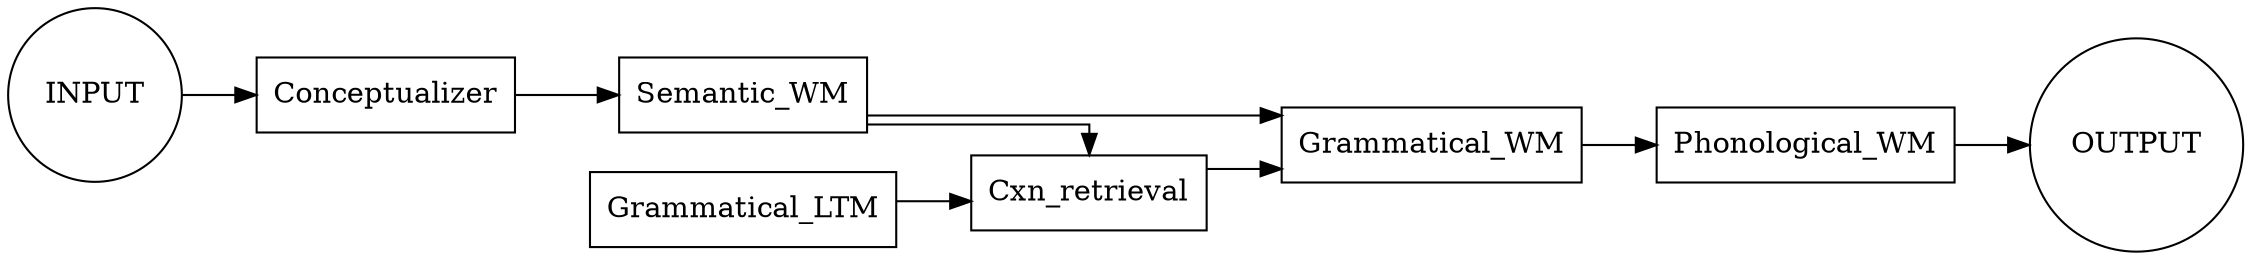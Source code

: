 digraph G {
rankdir=LR;
fontname=consolas;
splines=ortho;
INPUT [shape=circle, label=INPUT];
OUTPUT [shape=circle, label=OUTPUT];
Conceptualizer [color=black, shape=record, style=filled, fillcolor=white, label=Conceptualizer];
Grammatical_WM [color=black, shape=record, style=filled, fillcolor=white, label=Grammatical_WM];
Grammatical_LTM [color=black, shape=record, style=filled, fillcolor=white, label=Grammatical_LTM];
Cxn_retrieval [color=black, shape=record, style=filled, fillcolor=white, label=Cxn_retrieval];
Semantic_WM [color=black, shape=record, style=filled, fillcolor=white, label=Semantic_WM];
Phonological_WM [color=black, shape=record, style=filled, fillcolor=white, label=Phonological_WM];
Conceptualizer -> Semantic_WM  [label=""];
Semantic_WM -> Cxn_retrieval  [label=""];
Semantic_WM -> Grammatical_WM  [label=""];
Grammatical_LTM -> Cxn_retrieval  [label=""];
Cxn_retrieval -> Grammatical_WM  [label=""];
Grammatical_WM -> Phonological_WM  [label=""];
INPUT -> Conceptualizer;
Phonological_WM -> OUTPUT;
}
